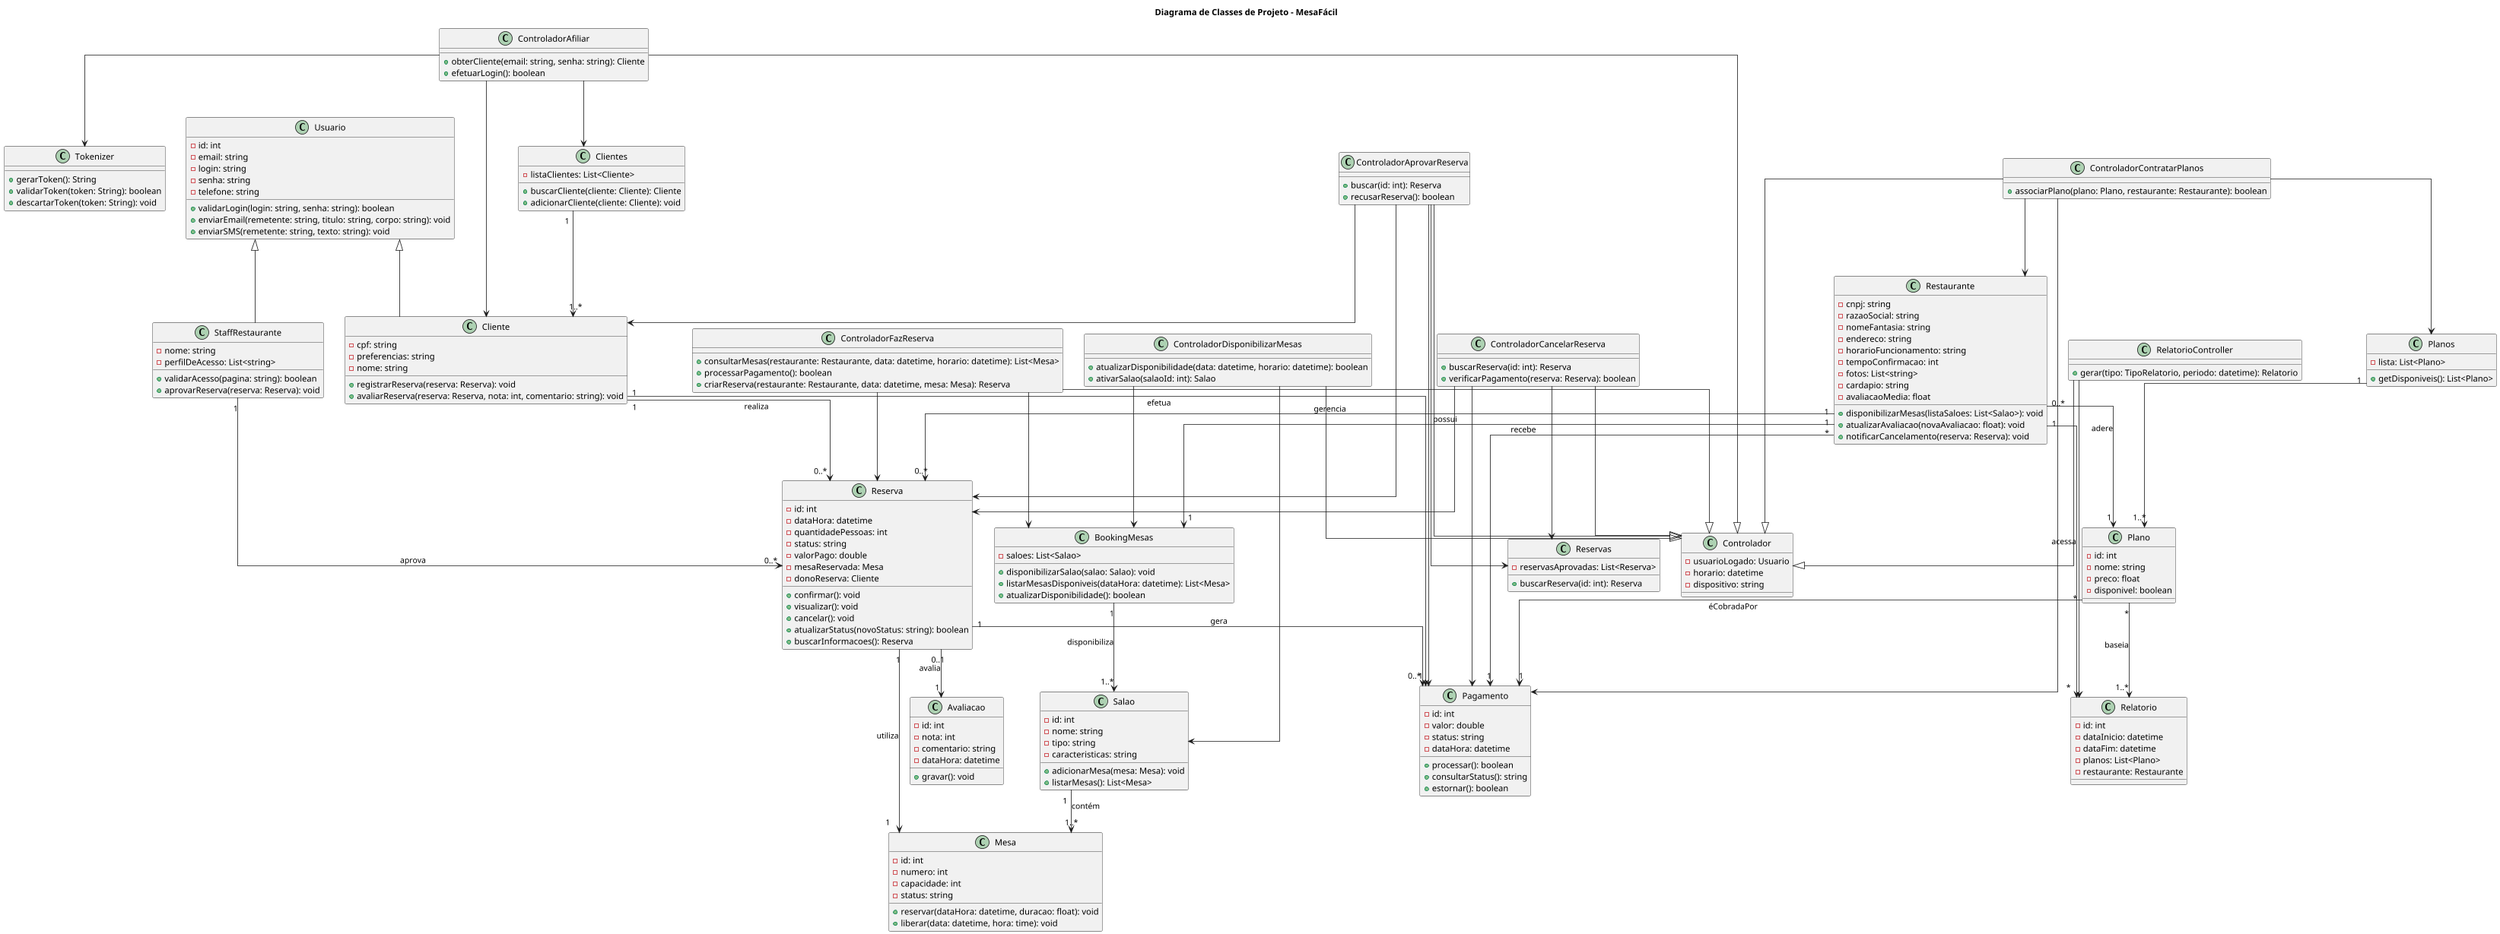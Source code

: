 @startuml
title Diagrama de Classes de Projeto - MesaFácil

skinparam linetype ortho
skinparam padding 0
scale 0.8

class Usuario {
    - id: int
    - email: string
    - login: string
    - senha: string
    - telefone: string
    + validarLogin(login: string, senha: string): boolean
    + enviarEmail(remetente: string, titulo: string, corpo: string): void
    + enviarSMS(remetente: string, texto: string): void
}

class Cliente {
    - cpf: string
    - preferencias: string
    - nome: string
    + registrarReserva(reserva: Reserva): void
    + avaliarReserva(reserva: Reserva, nota: int, comentario: string): void
}

class Clientes {
    - listaClientes: List<Cliente>
    + buscarCliente(cliente: Cliente): Cliente
    + adicionarCliente(cliente: Cliente): void
}

class StaffRestaurante {
    - nome: string
    - perfilDeAcesso: List<string>
    + validarAcesso(pagina: string): boolean
    + aprovarReserva(reserva: Reserva): void
}

class Restaurante {
    - cnpj: string
    - razaoSocial: string
    - nomeFantasia: string
    - endereco: string
    - horarioFuncionamento: string
    - tempoConfirmacao: int
    - fotos: List<string>
    - cardapio: string
    - avaliacaoMedia: float
    + disponibilizarMesas(listaSaloes: List<Salao>): void
    + atualizarAvaliacao(novaAvaliacao: float): void
    + notificarCancelamento(reserva: Reserva): void
}

class BookingMesas {
    - saloes: List<Salao>
    + disponibilizarSalao(salao: Salao): void
    + listarMesasDisponiveis(dataHora: datetime): List<Mesa>
    + atualizarDisponibilidade(): boolean
}

class Salao {
    - id: int
    - nome: string
    - tipo: string
    - caracteristicas: string
    + adicionarMesa(mesa: Mesa): void
    + listarMesas(): List<Mesa>
}

class Mesa {
    - id: int
    - numero: int
    - capacidade: int
    - status: string
    + reservar(dataHora: datetime, duracao: float): void
    + liberar(data: datetime, hora: time): void
}

class Reserva {
    - id: int
    - dataHora: datetime
    - quantidadePessoas: int
    - status: string
    - valorPago: double
    - mesaReservada: Mesa
    - donoReserva: Cliente
    + confirmar(): void
    + visualizar(): void
    + cancelar(): void
    + atualizarStatus(novoStatus: string): boolean
    + buscarInformacoes(): Reserva
}

class Reservas {
    - reservasAprovadas: List<Reserva>
    + buscarReserva(id: int): Reserva
}

class Avaliacao {
    - id: int
    - nota: int
    - comentario: string
    - dataHora: datetime
    + gravar(): void
}

class Pagamento {
    - id: int
    - valor: double
    - status: string
    - dataHora: datetime
    + processar(): boolean
    + consultarStatus(): string
    + estornar(): boolean
}

class Plano {
    - id: int
    - nome: string
    - preco: float
    - disponivel: boolean
}

class Planos {
    - lista: List<Plano>
    + getDisponiveis(): List<Plano>
}

class Tokenizer {
    +gerarToken(): String
    +validarToken(token: String): boolean
    +descartarToken(token: String): void
}

class Controlador {
    - usuarioLogado: Usuario
    - horario: datetime
    - dispositivo: string
}

class ControladorAfiliar {
    + obterCliente(email: string, senha: string): Cliente
    + efetuarLogin(): boolean
}

class ControladorFazReserva {
    + consultarMesas(restaurante: Restaurante, data: datetime, horario: datetime): List<Mesa>
    + processarPagamento(): boolean
    + criarReserva(restaurante: Restaurante, data: datetime, mesa: Mesa): Reserva
}

class ControladorCancelarReserva {
    + buscarReserva(id: int): Reserva
    + verificarPagamento(reserva: Reserva): boolean
}

class ControladorContratarPlanos {
    + associarPlano(plano: Plano, restaurante: Restaurante): boolean
}

class ControladorDisponibilizarMesas {
    + atualizarDisponibilidade(data: datetime, horario: datetime): boolean
    + ativarSalao(salaoId: int): Salao
}

class ControladorAprovarReserva {
    + buscar(id: int): Reserva
    + recusarReserva(): boolean
}

class RelatorioController {
    + gerar(tipo: TipoRelatorio, periodo: datetime): Relatorio
}

class Relatorio {
    - id: int
    - dataInicio: datetime
    - dataFim: datetime
    - planos: List<Plano>
    - restaurante: Restaurante
}

' ==== Relacionamentos ====

Usuario <|-- Cliente
Usuario <|-- StaffRestaurante
Clientes "1" --> "1..*" Cliente
Cliente "1" --> "0..*" Reserva : realiza
Cliente "1" --> "0..*" Pagamento : efetua
Reserva "1" --> "1" Mesa : utiliza
Reserva "1" --> "1" Pagamento : gera
Reserva "0..1" --> "1" Avaliacao : avalia
Restaurante "1" --> "0..*" Reserva : gerencia
Restaurante "1" --> "1" BookingMesas : possui
Restaurante "0..*" --> "1" Plano : adere
Restaurante "1" --> "*" Relatorio : acessa
Restaurante "*" --> "1" Pagamento : recebe
StaffRestaurante "1" --> "0..*" Reserva : aprova
BookingMesas "1" --> "1..*" Salao : disponibiliza
Salao "1" --> "1..*" Mesa : contém
Planos "1" --> "1..*" Plano
Plano "*" --> "1..*" Relatorio : baseia
Plano "*" --> "1" Pagamento : éCobradaPor

ControladorAfiliar --|> Controlador
ControladorAfiliar --> Clientes
ControladorAfiliar --> Cliente
ControladorAfiliar --> Tokenizer

ControladorFazReserva --|> Controlador
ControladorFazReserva --> Reserva
ControladorFazReserva --> BookingMesas

ControladorCancelarReserva --|> Controlador
ControladorCancelarReserva --> Reservas
ControladorCancelarReserva --> Reserva
ControladorCancelarReserva --> Pagamento

ControladorContratarPlanos --|> Controlador
ControladorContratarPlanos --> Planos
ControladorContratarPlanos --> Restaurante
ControladorContratarPlanos --> Pagamento

ControladorDisponibilizarMesas --|> Controlador
ControladorDisponibilizarMesas --> BookingMesas
ControladorDisponibilizarMesas --> Salao

ControladorAprovarReserva --|> Controlador
ControladorAprovarReserva --> Reservas
ControladorAprovarReserva --> Reserva
ControladorAprovarReserva --> Pagamento
ControladorAprovarReserva --> Cliente

RelatorioController --|> Controlador
RelatorioController --> Relatorio

@enduml
